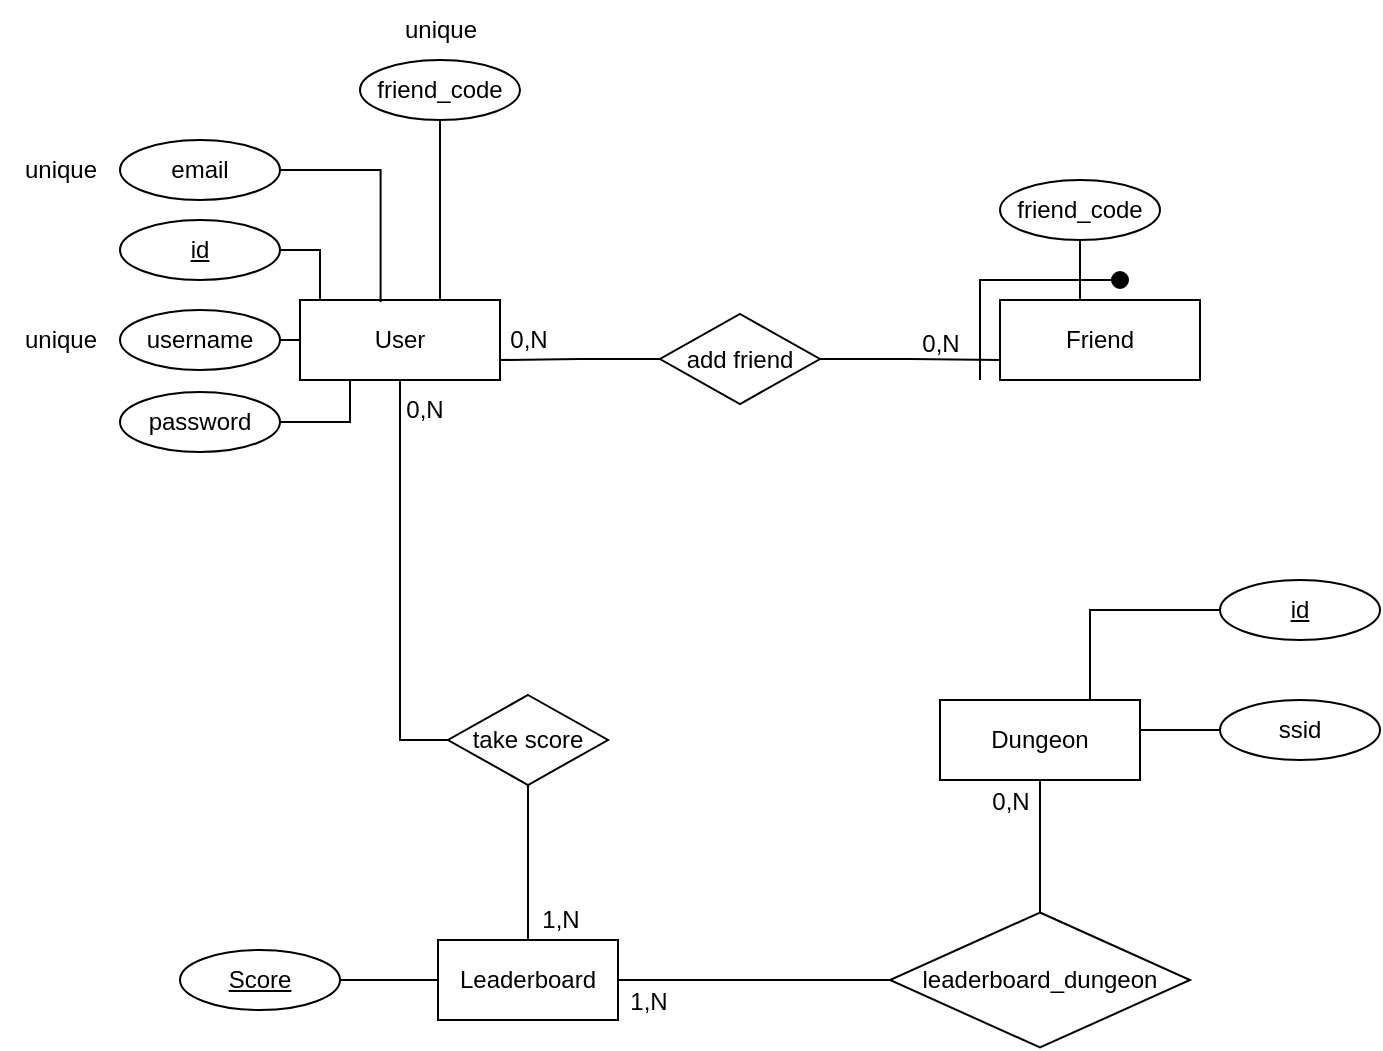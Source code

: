 <mxfile version="26.0.11">
  <diagram id="R2lEEEUBdFMjLlhIrx00" name="Page-1">
    <mxGraphModel dx="1195" dy="722" grid="1" gridSize="10" guides="1" tooltips="1" connect="1" arrows="1" fold="1" page="1" pageScale="1" pageWidth="850" pageHeight="1100" background="none" math="0" shadow="0" extFonts="Permanent Marker^https://fonts.googleapis.com/css?family=Permanent+Marker">
      <root>
        <mxCell id="0" />
        <mxCell id="1" parent="0" />
        <mxCell id="zRT3j66zrKLXkPg_bXtF-7" style="edgeStyle=orthogonalEdgeStyle;rounded=0;orthogonalLoop=1;jettySize=auto;html=1;endArrow=none;endFill=0;entryX=0;entryY=0.5;entryDx=0;entryDy=0;" parent="1" source="YGZLaBeO1jee29N05eSP-2" target="zRT3j66zrKLXkPg_bXtF-8" edge="1">
          <mxGeometry relative="1" as="geometry">
            <mxPoint x="210" y="410" as="targetPoint" />
          </mxGeometry>
        </mxCell>
        <mxCell id="YGZLaBeO1jee29N05eSP-2" value="User" style="whiteSpace=wrap;html=1;align=center;" parent="1" vertex="1">
          <mxGeometry x="160" y="170" width="100" height="40" as="geometry" />
        </mxCell>
        <mxCell id="YGZLaBeO1jee29N05eSP-4" style="edgeStyle=orthogonalEdgeStyle;rounded=0;orthogonalLoop=1;jettySize=auto;html=1;entryX=0;entryY=0.5;entryDx=0;entryDy=0;endArrow=none;endFill=0;exitX=1;exitY=0.5;exitDx=0;exitDy=0;" parent="1" source="YGZLaBeO1jee29N05eSP-10" target="YGZLaBeO1jee29N05eSP-2" edge="1">
          <mxGeometry relative="1" as="geometry">
            <mxPoint x="350" y="204.0" as="sourcePoint" />
            <mxPoint x="260" y="200" as="targetPoint" />
          </mxGeometry>
        </mxCell>
        <mxCell id="YGZLaBeO1jee29N05eSP-7" style="edgeStyle=orthogonalEdgeStyle;rounded=0;orthogonalLoop=1;jettySize=auto;html=1;entryX=0;entryY=0;entryDx=0;entryDy=0;endArrow=none;endFill=0;" parent="1" source="YGZLaBeO1jee29N05eSP-8" target="YGZLaBeO1jee29N05eSP-2" edge="1">
          <mxGeometry relative="1" as="geometry">
            <Array as="points">
              <mxPoint x="170" y="145" />
              <mxPoint x="170" y="170" />
            </Array>
          </mxGeometry>
        </mxCell>
        <mxCell id="YGZLaBeO1jee29N05eSP-8" value="id" style="ellipse;whiteSpace=wrap;html=1;align=center;fontStyle=4;" parent="1" vertex="1">
          <mxGeometry x="70" y="130" width="80" height="30" as="geometry" />
        </mxCell>
        <mxCell id="YGZLaBeO1jee29N05eSP-10" value="username" style="ellipse;whiteSpace=wrap;html=1;align=center;" parent="1" vertex="1">
          <mxGeometry x="70" y="175" width="80" height="30" as="geometry" />
        </mxCell>
        <mxCell id="YGZLaBeO1jee29N05eSP-11" value="password" style="ellipse;whiteSpace=wrap;html=1;align=center;" parent="1" vertex="1">
          <mxGeometry x="70" y="216" width="80" height="30" as="geometry" />
        </mxCell>
        <mxCell id="YGZLaBeO1jee29N05eSP-12" style="edgeStyle=orthogonalEdgeStyle;rounded=0;orthogonalLoop=1;jettySize=auto;html=1;endArrow=none;endFill=0;exitX=1;exitY=0.5;exitDx=0;exitDy=0;entryX=0.25;entryY=1;entryDx=0;entryDy=0;" parent="1" source="YGZLaBeO1jee29N05eSP-11" target="YGZLaBeO1jee29N05eSP-2" edge="1">
          <mxGeometry relative="1" as="geometry">
            <mxPoint x="360" y="210" as="sourcePoint" />
            <mxPoint x="180" y="210" as="targetPoint" />
            <Array as="points">
              <mxPoint x="185" y="231" />
            </Array>
          </mxGeometry>
        </mxCell>
        <mxCell id="YGZLaBeO1jee29N05eSP-13" value="0,N" style="text;html=1;align=center;verticalAlign=middle;resizable=0;points=[];autosize=1;strokeColor=none;fillColor=none;" parent="1" vertex="1">
          <mxGeometry x="254" y="175" width="40" height="30" as="geometry" />
        </mxCell>
        <mxCell id="YGZLaBeO1jee29N05eSP-14" value="unique" style="text;html=1;align=center;verticalAlign=middle;resizable=0;points=[];autosize=1;strokeColor=none;fillColor=none;" parent="1" vertex="1">
          <mxGeometry x="10" y="175" width="60" height="30" as="geometry" />
        </mxCell>
        <mxCell id="YGZLaBeO1jee29N05eSP-15" value="email" style="ellipse;whiteSpace=wrap;html=1;align=center;" parent="1" vertex="1">
          <mxGeometry x="70" y="90" width="80" height="30" as="geometry" />
        </mxCell>
        <mxCell id="YGZLaBeO1jee29N05eSP-17" value="unique" style="text;html=1;align=center;verticalAlign=middle;resizable=0;points=[];autosize=1;strokeColor=none;fillColor=none;" parent="1" vertex="1">
          <mxGeometry x="10" y="90" width="60" height="30" as="geometry" />
        </mxCell>
        <mxCell id="YGZLaBeO1jee29N05eSP-18" value="&lt;u&gt;Score&lt;/u&gt;" style="ellipse;whiteSpace=wrap;html=1;align=center;" parent="1" vertex="1">
          <mxGeometry x="100" y="495" width="80" height="30" as="geometry" />
        </mxCell>
        <mxCell id="bnf2ZIn5TdCLEWTEawxb-4" style="edgeStyle=orthogonalEdgeStyle;rounded=0;orthogonalLoop=1;jettySize=auto;html=1;entryX=0.403;entryY=0.024;entryDx=0;entryDy=0;entryPerimeter=0;endArrow=none;endFill=0;" parent="1" source="YGZLaBeO1jee29N05eSP-15" target="YGZLaBeO1jee29N05eSP-2" edge="1">
          <mxGeometry relative="1" as="geometry">
            <Array as="points" />
          </mxGeometry>
        </mxCell>
        <mxCell id="zRT3j66zrKLXkPg_bXtF-13" style="edgeStyle=orthogonalEdgeStyle;rounded=0;orthogonalLoop=1;jettySize=auto;html=1;entryX=0.5;entryY=0;entryDx=0;entryDy=0;endArrow=none;endFill=0;" parent="1" source="zRT3j66zrKLXkPg_bXtF-1" target="zRT3j66zrKLXkPg_bXtF-12" edge="1">
          <mxGeometry relative="1" as="geometry" />
        </mxCell>
        <mxCell id="zRT3j66zrKLXkPg_bXtF-1" value="Dungeon" style="whiteSpace=wrap;html=1;" parent="1" vertex="1">
          <mxGeometry x="480" y="370" width="100" height="40" as="geometry" />
        </mxCell>
        <mxCell id="zRT3j66zrKLXkPg_bXtF-2" value="ssid" style="ellipse;whiteSpace=wrap;html=1;align=center;" parent="1" vertex="1">
          <mxGeometry x="620" y="370" width="80" height="30" as="geometry" />
        </mxCell>
        <mxCell id="zRT3j66zrKLXkPg_bXtF-6" style="edgeStyle=orthogonalEdgeStyle;rounded=0;orthogonalLoop=1;jettySize=auto;html=1;entryX=0.75;entryY=0;entryDx=0;entryDy=0;endArrow=none;endFill=0;" parent="1" source="zRT3j66zrKLXkPg_bXtF-4" target="zRT3j66zrKLXkPg_bXtF-1" edge="1">
          <mxGeometry relative="1" as="geometry" />
        </mxCell>
        <mxCell id="zRT3j66zrKLXkPg_bXtF-4" value="&lt;u&gt;id&lt;/u&gt;" style="ellipse;whiteSpace=wrap;html=1;align=center;" parent="1" vertex="1">
          <mxGeometry x="620" y="310" width="80" height="30" as="geometry" />
        </mxCell>
        <mxCell id="zRT3j66zrKLXkPg_bXtF-5" style="edgeStyle=orthogonalEdgeStyle;rounded=0;orthogonalLoop=1;jettySize=auto;html=1;entryX=1;entryY=0;entryDx=0;entryDy=0;endArrow=none;endFill=0;" parent="1" source="zRT3j66zrKLXkPg_bXtF-2" target="zRT3j66zrKLXkPg_bXtF-1" edge="1">
          <mxGeometry relative="1" as="geometry">
            <Array as="points">
              <mxPoint x="580" y="385" />
            </Array>
          </mxGeometry>
        </mxCell>
        <mxCell id="zRT3j66zrKLXkPg_bXtF-8" value="take score" style="rhombus;whiteSpace=wrap;html=1;" parent="1" vertex="1">
          <mxGeometry x="234" y="367.5" width="80" height="45" as="geometry" />
        </mxCell>
        <mxCell id="zRT3j66zrKLXkPg_bXtF-10" style="edgeStyle=orthogonalEdgeStyle;rounded=0;orthogonalLoop=1;jettySize=auto;html=1;endArrow=none;endFill=0;" parent="1" source="zRT3j66zrKLXkPg_bXtF-9" target="YGZLaBeO1jee29N05eSP-18" edge="1">
          <mxGeometry relative="1" as="geometry" />
        </mxCell>
        <mxCell id="zRT3j66zrKLXkPg_bXtF-14" style="edgeStyle=orthogonalEdgeStyle;rounded=0;orthogonalLoop=1;jettySize=auto;html=1;endArrow=none;endFill=0;entryX=0;entryY=0.5;entryDx=0;entryDy=0;" parent="1" source="zRT3j66zrKLXkPg_bXtF-9" target="zRT3j66zrKLXkPg_bXtF-12" edge="1">
          <mxGeometry relative="1" as="geometry">
            <mxPoint x="450" y="510" as="targetPoint" />
          </mxGeometry>
        </mxCell>
        <mxCell id="zRT3j66zrKLXkPg_bXtF-9" value="Leaderboard" style="whiteSpace=wrap;html=1;" parent="1" vertex="1">
          <mxGeometry x="229" y="490" width="90" height="40" as="geometry" />
        </mxCell>
        <mxCell id="zRT3j66zrKLXkPg_bXtF-11" style="edgeStyle=orthogonalEdgeStyle;rounded=0;orthogonalLoop=1;jettySize=auto;html=1;entryX=0.5;entryY=0;entryDx=0;entryDy=0;endArrow=none;endFill=0;" parent="1" source="zRT3j66zrKLXkPg_bXtF-8" target="zRT3j66zrKLXkPg_bXtF-9" edge="1">
          <mxGeometry relative="1" as="geometry" />
        </mxCell>
        <mxCell id="zRT3j66zrKLXkPg_bXtF-12" value="leaderboard_dungeon" style="rhombus;whiteSpace=wrap;html=1;" parent="1" vertex="1">
          <mxGeometry x="455" y="476.25" width="150" height="67.5" as="geometry" />
        </mxCell>
        <mxCell id="zRT3j66zrKLXkPg_bXtF-15" value="0,N" style="text;html=1;align=center;verticalAlign=middle;resizable=0;points=[];autosize=1;strokeColor=none;fillColor=none;" parent="1" vertex="1">
          <mxGeometry x="202" y="210" width="40" height="30" as="geometry" />
        </mxCell>
        <mxCell id="zRT3j66zrKLXkPg_bXtF-16" value="1&lt;span style=&quot;background-color: transparent; color: light-dark(rgb(0, 0, 0), rgb(255, 255, 255));&quot;&gt;,N&lt;/span&gt;" style="text;html=1;align=center;verticalAlign=middle;resizable=0;points=[];autosize=1;strokeColor=none;fillColor=none;" parent="1" vertex="1">
          <mxGeometry x="270" y="465" width="40" height="30" as="geometry" />
        </mxCell>
        <mxCell id="zRT3j66zrKLXkPg_bXtF-17" value="1,N" style="text;html=1;align=center;verticalAlign=middle;resizable=0;points=[];autosize=1;strokeColor=none;fillColor=none;" parent="1" vertex="1">
          <mxGeometry x="314" y="506" width="40" height="30" as="geometry" />
        </mxCell>
        <mxCell id="zRT3j66zrKLXkPg_bXtF-18" value="0,N" style="text;html=1;align=center;verticalAlign=middle;resizable=0;points=[];autosize=1;strokeColor=none;fillColor=none;" parent="1" vertex="1">
          <mxGeometry x="495" y="406" width="40" height="30" as="geometry" />
        </mxCell>
        <mxCell id="LyvjtfNTrB3PjkfO7Csg-1" value="Friend" style="whiteSpace=wrap;html=1;align=center;" vertex="1" parent="1">
          <mxGeometry x="510" y="170" width="100" height="40" as="geometry" />
        </mxCell>
        <mxCell id="LyvjtfNTrB3PjkfO7Csg-2" value="friend_code" style="ellipse;whiteSpace=wrap;html=1;align=center;" vertex="1" parent="1">
          <mxGeometry x="190" y="50" width="80" height="30" as="geometry" />
        </mxCell>
        <mxCell id="LyvjtfNTrB3PjkfO7Csg-3" style="edgeStyle=orthogonalEdgeStyle;rounded=0;orthogonalLoop=1;jettySize=auto;html=1;endArrow=none;endFill=0;exitX=0.5;exitY=1;exitDx=0;exitDy=0;" edge="1" parent="1" source="LyvjtfNTrB3PjkfO7Csg-2">
          <mxGeometry relative="1" as="geometry">
            <Array as="points" />
            <mxPoint x="160" y="115" as="sourcePoint" />
            <mxPoint x="230" y="170" as="targetPoint" />
          </mxGeometry>
        </mxCell>
        <mxCell id="LyvjtfNTrB3PjkfO7Csg-4" value="unique" style="text;html=1;align=center;verticalAlign=middle;resizable=0;points=[];autosize=1;strokeColor=none;fillColor=none;" vertex="1" parent="1">
          <mxGeometry x="200" y="20" width="60" height="30" as="geometry" />
        </mxCell>
        <mxCell id="LyvjtfNTrB3PjkfO7Csg-6" style="edgeStyle=orthogonalEdgeStyle;rounded=0;orthogonalLoop=1;jettySize=auto;html=1;entryX=1;entryY=0.75;entryDx=0;entryDy=0;endArrow=none;startFill=0;" edge="1" parent="1" source="LyvjtfNTrB3PjkfO7Csg-5" target="YGZLaBeO1jee29N05eSP-2">
          <mxGeometry relative="1" as="geometry" />
        </mxCell>
        <mxCell id="LyvjtfNTrB3PjkfO7Csg-7" style="edgeStyle=orthogonalEdgeStyle;rounded=0;orthogonalLoop=1;jettySize=auto;html=1;entryX=0;entryY=0.75;entryDx=0;entryDy=0;endArrow=none;startFill=0;" edge="1" parent="1" source="LyvjtfNTrB3PjkfO7Csg-5" target="LyvjtfNTrB3PjkfO7Csg-1">
          <mxGeometry relative="1" as="geometry" />
        </mxCell>
        <mxCell id="LyvjtfNTrB3PjkfO7Csg-5" value="add friend" style="rhombus;whiteSpace=wrap;html=1;" vertex="1" parent="1">
          <mxGeometry x="340" y="177" width="80" height="45" as="geometry" />
        </mxCell>
        <mxCell id="LyvjtfNTrB3PjkfO7Csg-8" value="0,N" style="text;html=1;align=center;verticalAlign=middle;resizable=0;points=[];autosize=1;strokeColor=none;fillColor=none;" vertex="1" parent="1">
          <mxGeometry x="460" y="177" width="40" height="30" as="geometry" />
        </mxCell>
        <mxCell id="LyvjtfNTrB3PjkfO7Csg-9" value="friend_code" style="ellipse;whiteSpace=wrap;html=1;align=center;" vertex="1" parent="1">
          <mxGeometry x="510" y="110" width="80" height="30" as="geometry" />
        </mxCell>
        <mxCell id="LyvjtfNTrB3PjkfO7Csg-10" style="edgeStyle=orthogonalEdgeStyle;rounded=0;orthogonalLoop=1;jettySize=auto;html=1;endArrow=none;startFill=0;" edge="1" parent="1" source="LyvjtfNTrB3PjkfO7Csg-9">
          <mxGeometry relative="1" as="geometry">
            <mxPoint x="550" y="170" as="targetPoint" />
          </mxGeometry>
        </mxCell>
        <mxCell id="LyvjtfNTrB3PjkfO7Csg-11" value="" style="edgeStyle=segmentEdgeStyle;endArrow=oval;html=1;curved=0;rounded=0;endSize=8;startSize=8;sourcePerimeterSpacing=0;targetPerimeterSpacing=0;endFill=1;" edge="1" parent="1">
          <mxGeometry width="100" relative="1" as="geometry">
            <mxPoint x="500" y="210" as="sourcePoint" />
            <mxPoint x="570" y="160" as="targetPoint" />
            <Array as="points">
              <mxPoint x="500" y="160" />
            </Array>
          </mxGeometry>
        </mxCell>
      </root>
    </mxGraphModel>
  </diagram>
</mxfile>
